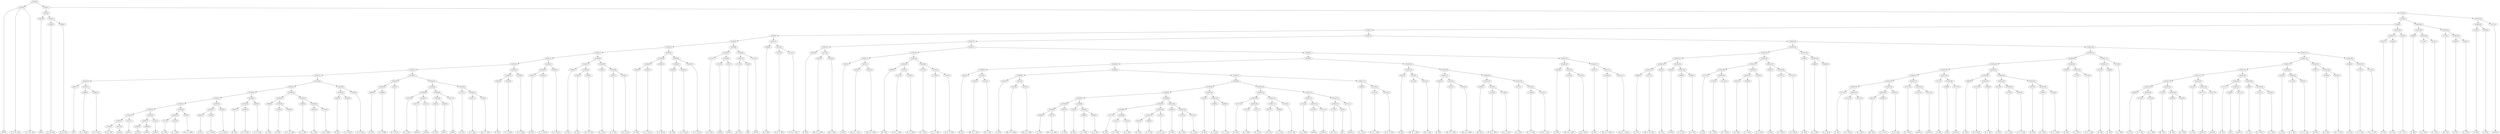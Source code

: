 digraph sample{
"L1916(0)"->"[Dis](0)"
"L1916(0)"->"[C  D  Dis  A](0)"
"L1916(0)"->"[C  D  Dis  A](1)"
"L4637(0)"->"[D](0)"
"L3369(0)"->"[D  Gis  B](0)"
"L3369(1)"->"[D  Gis  B](1)"
"L5294(3)"->"L3369(0)"
"L5294(3)"->"L3369(1)"
"L5294(2)"->"L4637(0)"
"L5294(2)"->"L5294(3)"
"L4637(1)"->"[D](1)"
"L4984(0)"->"[D  G  Ais](0)"
"L4984(1)"->"[D  G  Ais](1)"
"L5294(17)"->"L4984(0)"
"L5294(17)"->"L4984(1)"
"L5294(16)"->"L4637(1)"
"L5294(16)"->"L5294(17)"
"L3104(0)"->"[D  Fis  A](0)"
"L1617(0)"->"[rest](0)"
"L5294(25)"->"L3104(0)"
"L5294(25)"->"L1617(0)"
"L1617(1)"->"[rest](1)"
"L5294(24)"->"L5294(25)"
"L5294(24)"->"L1617(1)"
"L3943(0)"->"[D  E](0)"
"L3068(0)"->"[Fis](0)"
"L5294(27)"->"L3943(0)"
"L5294(27)"->"L3068(0)"
"L1617(2)"->"[rest](2)"
"L5294(26)"->"L5294(27)"
"L5294(26)"->"L1617(2)"
"L5294(23)"->"L5294(24)"
"L5294(23)"->"L5294(26)"
"L3771(0)"->"[G  A](0)"
"L4731(0)"->"[C  G  B](0)"
"L5294(29)"->"L3771(0)"
"L5294(29)"->"L4731(0)"
"L359(0)"->"[Cis  D  G  B](0)"
"L5294(28)"->"L5294(29)"
"L5294(28)"->"L359(0)"
"L5294(22)"->"L5294(23)"
"L5294(22)"->"L5294(28)"
"L3943(1)"->"[D  E](1)"
"L4339(0)"->"[C  D  Fis](0)"
"L5294(31)"->"L3943(1)"
"L5294(31)"->"L4339(0)"
"L4339(1)"->"[C  D  Fis](1)"
"L5294(30)"->"L5294(31)"
"L5294(30)"->"L4339(1)"
"L5294(21)"->"L5294(22)"
"L5294(21)"->"L5294(30)"
"L3943(2)"->"[D  E](2)"
"L4339(2)"->"[C  D  Fis](2)"
"L5294(33)"->"L3943(2)"
"L5294(33)"->"L4339(2)"
"L4339(3)"->"[C  D  Fis](3)"
"L5294(32)"->"L5294(33)"
"L5294(32)"->"L4339(3)"
"L5294(20)"->"L5294(21)"
"L5294(20)"->"L5294(32)"
"L3838(0)"->"[G  B](0)"
"L2285(0)"->"[D  B](0)"
"L2846(0)"->"[D  E  Fis  B](0)"
"L5294(36)"->"L2285(0)"
"L5294(36)"->"L2846(0)"
"L5294(35)"->"L3838(0)"
"L5294(35)"->"L5294(36)"
"L2496(0)"->"[D  G  A](0)"
"L3921(0)"->"[C  D  B](0)"
"L3783(0)"->"[Cis  D  B](0)"
"L5294(38)"->"L3921(0)"
"L5294(38)"->"L3783(0)"
"L5294(37)"->"L2496(0)"
"L5294(37)"->"L5294(38)"
"L5294(34)"->"L5294(35)"
"L5294(34)"->"L5294(37)"
"L5294(19)"->"L5294(20)"
"L5294(19)"->"L5294(34)"
"L3943(3)"->"[D  E](3)"
"L4339(4)"->"[C  D  Fis](4)"
"L5294(40)"->"L3943(3)"
"L5294(40)"->"L4339(4)"
"L4339(5)"->"[C  D  Fis](5)"
"L5294(39)"->"L5294(40)"
"L5294(39)"->"L4339(5)"
"L5294(18)"->"L5294(19)"
"L5294(18)"->"L5294(39)"
"L5294(15)"->"L5294(16)"
"L5294(15)"->"L5294(18)"
"L3943(4)"->"[D  E](4)"
"L4339(6)"->"[C  D  Fis](6)"
"L5294(43)"->"L3943(4)"
"L5294(43)"->"L4339(6)"
"L4339(7)"->"[C  D  Fis](7)"
"L5294(42)"->"L5294(43)"
"L5294(42)"->"L4339(7)"
"L3731(0)"->"[D  G  B](0)"
"L1617(3)"->"[rest](3)"
"L1617(4)"->"[rest](4)"
"L5294(47)"->"L1617(3)"
"L5294(47)"->"L1617(4)"
"L5294(46)"->"L3731(0)"
"L5294(46)"->"L5294(47)"
"L3943(5)"->"[D  E](5)"
"L3068(1)"->"[Fis](1)"
"L5294(49)"->"L3943(5)"
"L5294(49)"->"L3068(1)"
"L1617(5)"->"[rest](5)"
"L5294(48)"->"L5294(49)"
"L5294(48)"->"L1617(5)"
"L5294(45)"->"L5294(46)"
"L5294(45)"->"L5294(48)"
"L3771(1)"->"[G  A](1)"
"L4731(1)"->"[C  G  B](1)"
"L359(1)"->"[Cis  D  G  B](1)"
"L5294(51)"->"L4731(1)"
"L5294(51)"->"L359(1)"
"L5294(50)"->"L3771(1)"
"L5294(50)"->"L5294(51)"
"L5294(44)"->"L5294(45)"
"L5294(44)"->"L5294(50)"
"L5294(41)"->"L5294(42)"
"L5294(41)"->"L5294(44)"
"L5294(14)"->"L5294(15)"
"L5294(14)"->"L5294(41)"
"L3943(6)"->"[D  E](6)"
"L4339(8)"->"[C  D  Fis](8)"
"L5294(53)"->"L3943(6)"
"L5294(53)"->"L4339(8)"
"L4339(9)"->"[C  D  Fis](9)"
"L5294(52)"->"L5294(53)"
"L5294(52)"->"L4339(9)"
"L5294(13)"->"L5294(14)"
"L5294(13)"->"L5294(52)"
"L3943(7)"->"[D  E](7)"
"L4339(10)"->"[C  D  Fis](10)"
"L5294(55)"->"L3943(7)"
"L5294(55)"->"L4339(10)"
"L4339(11)"->"[C  D  Fis](11)"
"L5294(54)"->"L5294(55)"
"L5294(54)"->"L4339(11)"
"L5294(12)"->"L5294(13)"
"L5294(12)"->"L5294(54)"
"L3838(1)"->"[G  B](1)"
"L2285(1)"->"[D  B](1)"
"L2846(1)"->"[D  E  Fis  B](1)"
"L5294(58)"->"L2285(1)"
"L5294(58)"->"L2846(1)"
"L5294(57)"->"L3838(1)"
"L5294(57)"->"L5294(58)"
"L2496(1)"->"[D  G  A](1)"
"L3921(1)"->"[C  D  B](1)"
"L3783(1)"->"[Cis  D  B](1)"
"L5294(60)"->"L3921(1)"
"L5294(60)"->"L3783(1)"
"L5294(59)"->"L2496(1)"
"L5294(59)"->"L5294(60)"
"L5294(56)"->"L5294(57)"
"L5294(56)"->"L5294(59)"
"L5294(11)"->"L5294(12)"
"L5294(11)"->"L5294(56)"
"L3943(8)"->"[D  E](8)"
"L4339(12)"->"[C  D  Fis](12)"
"L5294(63)"->"L3943(8)"
"L5294(63)"->"L4339(12)"
"L4339(13)"->"[C  D  Fis](13)"
"L5294(62)"->"L5294(63)"
"L5294(62)"->"L4339(13)"
"L3943(9)"->"[D  E](9)"
"L4339(14)"->"[C  D  Fis](14)"
"L5294(65)"->"L3943(9)"
"L5294(65)"->"L4339(14)"
"L4339(15)"->"[C  D  Fis](15)"
"L5294(64)"->"L5294(65)"
"L5294(64)"->"L4339(15)"
"L5294(61)"->"L5294(62)"
"L5294(61)"->"L5294(64)"
"L5294(10)"->"L5294(11)"
"L5294(10)"->"L5294(61)"
"L3731(1)"->"[D  G  B](1)"
"L1617(6)"->"[rest](6)"
"L1617(7)"->"[rest](7)"
"L5294(68)"->"L1617(6)"
"L5294(68)"->"L1617(7)"
"L5294(67)"->"L3731(1)"
"L5294(67)"->"L5294(68)"
"L1779(0)"->"[Fis  G](0)"
"L440(0)"->"[A](0)"
"L5294(70)"->"L1779(0)"
"L5294(70)"->"L440(0)"
"L1617(8)"->"[rest](8)"
"L5294(69)"->"L5294(70)"
"L5294(69)"->"L1617(8)"
"L5294(66)"->"L5294(67)"
"L5294(66)"->"L5294(69)"
"L5294(9)"->"L5294(10)"
"L5294(9)"->"L5294(66)"
"L3948(0)"->"[E  G  B](0)"
"L5152(0)"->"[E  Fis  G  B](0)"
"L5152(1)"->"[E  Fis  G  B](1)"
"L5243(0)"->"L5152(0)"
"L5243(0)"->"L5152(1)"
"L5294(71)"->"L3948(0)"
"L5294(71)"->"L5243(0)"
"L5294(8)"->"L5294(9)"
"L5294(8)"->"L5294(71)"
"L4814(0)"->"[E  B](0)"
"L4224(0)"->"[Dis  Fis  A  B](0)"
"L4223(0)"->"[Fis  A  B](0)"
"L5074(0)"->"L4224(0)"
"L5074(0)"->"L4223(0)"
"L5294(74)"->"L4814(0)"
"L5294(74)"->"L5074(0)"
"L4814(1)"->"[E  B](1)"
"L4224(1)"->"[Dis  Fis  A  B](1)"
"L4224(2)"->"[Dis  Fis  A  B](2)"
"L5074(1)"->"L4224(1)"
"L5074(1)"->"L4224(2)"
"L5294(77)"->"L4814(1)"
"L5294(77)"->"L5074(1)"
"L4460(0)"->"[Dis  E](0)"
"L5152(2)"->"[E  Fis  G  B](2)"
"L-1306(0)"->"[E  G  A  B](0)"
"L5243(1)"->"L5152(2)"
"L5243(1)"->"L-1306(0)"
"L5294(79)"->"L4460(0)"
"L5294(79)"->"L5243(1)"
"L4372(0)"->"[C  E  B](0)"
"L-1306(1)"->"[E  G  A  B](1)"
"L5152(3)"->"[E  Fis  G  B](3)"
"L5243(2)"->"L-1306(1)"
"L5243(2)"->"L5152(3)"
"L5294(80)"->"L4372(0)"
"L5294(80)"->"L5243(2)"
"L5294(78)"->"L5294(79)"
"L5294(78)"->"L5294(80)"
"L5294(76)"->"L5294(77)"
"L5294(76)"->"L5294(78)"
"L4814(2)"->"[E  B](2)"
"L4224(3)"->"[Dis  Fis  A  B](3)"
"L4223(1)"->"[Fis  A  B](1)"
"L5074(2)"->"L4224(3)"
"L5074(2)"->"L4223(1)"
"L5294(84)"->"L4814(2)"
"L5294(84)"->"L5074(2)"
"L4814(3)"->"[E  B](3)"
"L4224(4)"->"[Dis  Fis  A  B](4)"
"L4224(5)"->"[Dis  Fis  A  B](5)"
"L5074(3)"->"L4224(4)"
"L5074(3)"->"L4224(5)"
"L5294(86)"->"L4814(3)"
"L5294(86)"->"L5074(3)"
"L3366(0)"->"[E  G](0)"
"L3977(0)"->"[Dis  E  Fis  A](0)"
"L5294(93)"->"L3366(0)"
"L5294(93)"->"L3977(0)"
"L3915(0)"->"[C  D](0)"
"L5294(92)"->"L5294(93)"
"L5294(92)"->"L3915(0)"
"L2285(2)"->"[D  B](2)"
"L4809(0)"->"[C  D  A](0)"
"L4809(1)"->"[C  D  A](1)"
"L5294(95)"->"L4809(0)"
"L5294(95)"->"L4809(1)"
"L5294(94)"->"L2285(2)"
"L5294(94)"->"L5294(95)"
"L5294(91)"->"L5294(92)"
"L5294(91)"->"L5294(94)"
"L3771(2)"->"[G  A](2)"
"L3731(2)"->"[D  G  B](2)"
"L3731(3)"->"[D  G  B](3)"
"L5294(99)"->"L3731(2)"
"L5294(99)"->"L3731(3)"
"L5294(98)"->"L3771(2)"
"L5294(98)"->"L5294(99)"
"L4873(0)"->"[Cis  D](0)"
"L4809(2)"->"[C  D  A](2)"
"L5294(101)"->"L4873(0)"
"L5294(101)"->"L4809(2)"
"L3104(1)"->"[D  Fis  A](1)"
"L5294(100)"->"L5294(101)"
"L5294(100)"->"L3104(1)"
"L5294(97)"->"L5294(98)"
"L5294(97)"->"L5294(100)"
"L3838(2)"->"[G  B](2)"
"L3731(4)"->"[D  G  B](4)"
"L3731(5)"->"[D  G  B](5)"
"L5294(103)"->"L3731(4)"
"L5294(103)"->"L3731(5)"
"L5294(102)"->"L3838(2)"
"L5294(102)"->"L5294(103)"
"L5294(96)"->"L5294(97)"
"L5294(96)"->"L5294(102)"
"L5294(90)"->"L5294(91)"
"L5294(90)"->"L5294(96)"
"L2285(3)"->"[D  B](3)"
"L4809(3)"->"[C  D  A](3)"
"L4809(4)"->"[C  D  A](4)"
"L5294(105)"->"L4809(3)"
"L5294(105)"->"L4809(4)"
"L5294(104)"->"L2285(3)"
"L5294(104)"->"L5294(105)"
"L5294(89)"->"L5294(90)"
"L5294(89)"->"L5294(104)"
"L3771(3)"->"[G  A](3)"
"L3731(6)"->"[D  G  B](6)"
"L3731(7)"->"[D  G  B](7)"
"L5294(109)"->"L3731(6)"
"L5294(109)"->"L3731(7)"
"L5294(108)"->"L3771(3)"
"L5294(108)"->"L5294(109)"
"L4873(1)"->"[Cis  D](1)"
"L4809(5)"->"[C  D  A](5)"
"L5294(111)"->"L4873(1)"
"L5294(111)"->"L4809(5)"
"L3104(2)"->"[D  Fis  A](2)"
"L5294(110)"->"L5294(111)"
"L5294(110)"->"L3104(2)"
"L5294(107)"->"L5294(108)"
"L5294(107)"->"L5294(110)"
"L3731(8)"->"[D  G  B](8)"
"L1617(9)"->"[rest](9)"
"L1617(10)"->"[rest](10)"
"L5294(114)"->"L1617(9)"
"L5294(114)"->"L1617(10)"
"L5294(113)"->"L3731(8)"
"L5294(113)"->"L5294(114)"
"L1779(1)"->"[Fis  G](1)"
"L440(1)"->"[A](1)"
"L5294(116)"->"L1779(1)"
"L5294(116)"->"L440(1)"
"L1617(11)"->"[rest](11)"
"L5294(115)"->"L5294(116)"
"L5294(115)"->"L1617(11)"
"L5294(112)"->"L5294(113)"
"L5294(112)"->"L5294(115)"
"L5294(106)"->"L5294(107)"
"L5294(106)"->"L5294(112)"
"L5294(88)"->"L5294(89)"
"L5294(88)"->"L5294(106)"
"L3948(1)"->"[E  G  B](1)"
"L5152(4)"->"[E  Fis  G  B](4)"
"L5152(5)"->"[E  Fis  G  B](5)"
"L5243(3)"->"L5152(4)"
"L5243(3)"->"L5152(5)"
"L5294(117)"->"L3948(1)"
"L5294(117)"->"L5243(3)"
"L5294(87)"->"L5294(88)"
"L5294(87)"->"L5294(117)"
"L5294(85)"->"L5294(86)"
"L5294(85)"->"L5294(87)"
"L5294(83)"->"L5294(84)"
"L5294(83)"->"L5294(85)"
"L4814(4)"->"[E  B](4)"
"L4224(6)"->"[Dis  Fis  A  B](6)"
"L4223(2)"->"[Fis  A  B](2)"
"L5074(4)"->"L4224(6)"
"L5074(4)"->"L4223(2)"
"L5294(119)"->"L4814(4)"
"L5294(119)"->"L5074(4)"
"L4814(5)"->"[E  B](5)"
"L4224(7)"->"[Dis  Fis  A  B](7)"
"L4224(8)"->"[Dis  Fis  A  B](8)"
"L5074(5)"->"L4224(7)"
"L5074(5)"->"L4224(8)"
"L5294(121)"->"L4814(5)"
"L5294(121)"->"L5074(5)"
"L4460(1)"->"[Dis  E](1)"
"L5152(6)"->"[E  Fis  G  B](6)"
"L-1306(2)"->"[E  G  A  B](2)"
"L5243(4)"->"L5152(6)"
"L5243(4)"->"L-1306(2)"
"L5294(123)"->"L4460(1)"
"L5294(123)"->"L5243(4)"
"L4372(1)"->"[C  E  B](1)"
"L-1306(3)"->"[E  G  A  B](3)"
"L5152(7)"->"[E  Fis  G  B](7)"
"L5243(5)"->"L-1306(3)"
"L5243(5)"->"L5152(7)"
"L5294(124)"->"L4372(1)"
"L5294(124)"->"L5243(5)"
"L5294(122)"->"L5294(123)"
"L5294(122)"->"L5294(124)"
"L5294(120)"->"L5294(121)"
"L5294(120)"->"L5294(122)"
"L5294(118)"->"L5294(119)"
"L5294(118)"->"L5294(120)"
"L5294(82)"->"L5294(83)"
"L5294(82)"->"L5294(118)"
"L4814(6)"->"[E  B](6)"
"L4224(9)"->"[Dis  Fis  A  B](9)"
"L4223(3)"->"[Fis  A  B](3)"
"L5074(6)"->"L4224(9)"
"L5074(6)"->"L4223(3)"
"L5294(126)"->"L4814(6)"
"L5294(126)"->"L5074(6)"
"L4814(7)"->"[E  B](7)"
"L4224(10)"->"[Dis  Fis  A  B](10)"
"L4224(11)"->"[Dis  Fis  A  B](11)"
"L5074(7)"->"L4224(10)"
"L5074(7)"->"L4224(11)"
"L5294(127)"->"L4814(7)"
"L5294(127)"->"L5074(7)"
"L5294(125)"->"L5294(126)"
"L5294(125)"->"L5294(127)"
"L5294(81)"->"L5294(82)"
"L5294(81)"->"L5294(125)"
"L5294(75)"->"L5294(76)"
"L5294(75)"->"L5294(81)"
"L5294(73)"->"L5294(74)"
"L5294(73)"->"L5294(75)"
"L3366(1)"->"[E  G](1)"
"L3977(1)"->"[Dis  E  Fis  A](1)"
"L5294(133)"->"L3366(1)"
"L5294(133)"->"L3977(1)"
"L3915(1)"->"[C  D](1)"
"L5294(132)"->"L5294(133)"
"L5294(132)"->"L3915(1)"
"L2285(4)"->"[D  B](4)"
"L4809(6)"->"[C  D  A](6)"
"L4809(7)"->"[C  D  A](7)"
"L5294(135)"->"L4809(6)"
"L5294(135)"->"L4809(7)"
"L5294(134)"->"L2285(4)"
"L5294(134)"->"L5294(135)"
"L5294(131)"->"L5294(132)"
"L5294(131)"->"L5294(134)"
"L3771(4)"->"[G  A](4)"
"L3731(9)"->"[D  G  B](9)"
"L3731(10)"->"[D  G  B](10)"
"L5294(139)"->"L3731(9)"
"L5294(139)"->"L3731(10)"
"L5294(138)"->"L3771(4)"
"L5294(138)"->"L5294(139)"
"L4873(2)"->"[Cis  D](2)"
"L4809(8)"->"[C  D  A](8)"
"L5294(141)"->"L4873(2)"
"L5294(141)"->"L4809(8)"
"L3104(3)"->"[D  Fis  A](3)"
"L5294(140)"->"L5294(141)"
"L5294(140)"->"L3104(3)"
"L5294(137)"->"L5294(138)"
"L5294(137)"->"L5294(140)"
"L3838(3)"->"[G  B](3)"
"L3731(11)"->"[D  G  B](11)"
"L3731(12)"->"[D  G  B](12)"
"L5294(143)"->"L3731(11)"
"L5294(143)"->"L3731(12)"
"L5294(142)"->"L3838(3)"
"L5294(142)"->"L5294(143)"
"L5294(136)"->"L5294(137)"
"L5294(136)"->"L5294(142)"
"L5294(130)"->"L5294(131)"
"L5294(130)"->"L5294(136)"
"L2285(5)"->"[D  B](5)"
"L4809(9)"->"[C  D  A](9)"
"L4809(10)"->"[C  D  A](10)"
"L5294(145)"->"L4809(9)"
"L5294(145)"->"L4809(10)"
"L5294(144)"->"L2285(5)"
"L5294(144)"->"L5294(145)"
"L5294(129)"->"L5294(130)"
"L5294(129)"->"L5294(144)"
"L3771(5)"->"[G  A](5)"
"L3731(13)"->"[D  G  B](13)"
"L3731(14)"->"[D  G  B](14)"
"L5294(154)"->"L3731(13)"
"L5294(154)"->"L3731(14)"
"L5294(153)"->"L3771(5)"
"L5294(153)"->"L5294(154)"
"L4873(3)"->"[Cis  D](3)"
"L4809(11)"->"[C  D  A](11)"
"L5294(156)"->"L4873(3)"
"L5294(156)"->"L4809(11)"
"L3104(4)"->"[D  Fis  A](4)"
"L5294(155)"->"L5294(156)"
"L5294(155)"->"L3104(4)"
"L5294(152)"->"L5294(153)"
"L5294(152)"->"L5294(155)"
"L3731(15)"->"[D  G  B](15)"
"L1617(12)"->"[rest](12)"
"L1617(13)"->"[rest](13)"
"L5294(158)"->"L1617(12)"
"L5294(158)"->"L1617(13)"
"L5294(157)"->"L3731(15)"
"L5294(157)"->"L5294(158)"
"L5294(151)"->"L5294(152)"
"L5294(151)"->"L5294(157)"
"L3771(6)"->"[G  A](6)"
"L1099(0)"->"[G](0)"
"L1617(14)"->"[rest](14)"
"L5294(160)"->"L1099(0)"
"L5294(160)"->"L1617(14)"
"L5294(159)"->"L3771(6)"
"L5294(159)"->"L5294(160)"
"L5294(150)"->"L5294(151)"
"L5294(150)"->"L5294(159)"
"L3888(0)"->"[F  G](0)"
"L3731(16)"->"[D  G  B](16)"
"L3260(0)"->"[F  G  B](0)"
"L5294(163)"->"L3731(16)"
"L5294(163)"->"L3260(0)"
"L5294(162)"->"L3888(0)"
"L5294(162)"->"L5294(163)"
"L2419(0)"->"[C  E](0)"
"L1753(0)"->"[C  E  G](0)"
"L2673(0)"->"[C  E  F  G](0)"
"L5294(166)"->"L1753(0)"
"L5294(166)"->"L2673(0)"
"L5294(165)"->"L2419(0)"
"L5294(165)"->"L5294(166)"
"L2973(0)"->"[D  F](0)"
"L3260(1)"->"[F  G  B](1)"
"L4163(0)"->"[D  F  G  B](0)"
"L5294(168)"->"L3260(1)"
"L5294(168)"->"L4163(0)"
"L5294(167)"->"L2973(0)"
"L5294(167)"->"L5294(168)"
"L5294(164)"->"L5294(165)"
"L5294(164)"->"L5294(167)"
"L5294(161)"->"L5294(162)"
"L5294(161)"->"L5294(164)"
"L5294(149)"->"L5294(150)"
"L5294(149)"->"L5294(161)"
"L3366(2)"->"[E  G](2)"
"L1753(1)"->"[C  E  G](1)"
"L2752(0)"->"[C  E  G  A](0)"
"L5294(170)"->"L1753(1)"
"L5294(170)"->"L2752(0)"
"L5294(169)"->"L3366(2)"
"L5294(169)"->"L5294(170)"
"L5294(148)"->"L5294(149)"
"L5294(148)"->"L5294(169)"
"L3107(0)"->"[F  A](0)"
"L3560(0)"->"[C  A](0)"
"L5294(172)"->"L3107(0)"
"L5294(172)"->"L3560(0)"
"L4708(0)"->"[C  F  A](0)"
"L5294(171)"->"L5294(172)"
"L5294(171)"->"L4708(0)"
"L5294(147)"->"L5294(148)"
"L5294(147)"->"L5294(171)"
"L3366(3)"->"[E  G](3)"
"L1753(2)"->"[C  E  G](2)"
"L2145(0)"->"[C  G  A](0)"
"L5294(180)"->"L1753(2)"
"L5294(180)"->"L2145(0)"
"L5294(179)"->"L3366(3)"
"L5294(179)"->"L5294(180)"
"L1779(2)"->"[Fis  G](2)"
"L3366(4)"->"[E  G](4)"
"L3820(0)"->"[D  F  B](0)"
"L5294(182)"->"L3366(4)"
"L5294(182)"->"L3820(0)"
"L5294(181)"->"L1779(2)"
"L5294(181)"->"L5294(182)"
"L5294(178)"->"L5294(179)"
"L5294(178)"->"L5294(181)"
"L2419(1)"->"[C  E](1)"
"L1617(15)"->"[rest](15)"
"L1617(16)"->"[rest](16)"
"L5294(184)"->"L1617(15)"
"L5294(184)"->"L1617(16)"
"L5294(183)"->"L2419(1)"
"L5294(183)"->"L5294(184)"
"L5294(177)"->"L5294(178)"
"L5294(177)"->"L5294(183)"
"L3771(7)"->"[G  A](7)"
"L1099(1)"->"[G](1)"
"L1617(17)"->"[rest](17)"
"L5294(187)"->"L1099(1)"
"L5294(187)"->"L1617(17)"
"L5294(186)"->"L3771(7)"
"L5294(186)"->"L5294(187)"
"L3888(1)"->"[F  G](1)"
"L3731(17)"->"[D  G  B](17)"
"L3260(2)"->"[F  G  B](2)"
"L5294(189)"->"L3731(17)"
"L5294(189)"->"L3260(2)"
"L5294(188)"->"L3888(1)"
"L5294(188)"->"L5294(189)"
"L5294(185)"->"L5294(186)"
"L5294(185)"->"L5294(188)"
"L5294(176)"->"L5294(177)"
"L5294(176)"->"L5294(185)"
"L2419(2)"->"[C  E](2)"
"L1753(3)"->"[C  E  G](3)"
"L2673(1)"->"[C  E  F  G](1)"
"L5294(191)"->"L1753(3)"
"L5294(191)"->"L2673(1)"
"L5294(190)"->"L2419(2)"
"L5294(190)"->"L5294(191)"
"L5294(175)"->"L5294(176)"
"L5294(175)"->"L5294(190)"
"L2973(1)"->"[D  F](1)"
"L3260(3)"->"[F  G  B](3)"
"L4163(1)"->"[D  F  G  B](1)"
"L5294(193)"->"L3260(3)"
"L5294(193)"->"L4163(1)"
"L5294(192)"->"L2973(1)"
"L5294(192)"->"L5294(193)"
"L5294(174)"->"L5294(175)"
"L5294(174)"->"L5294(192)"
"L3366(5)"->"[E  G](5)"
"L1753(4)"->"[C  E  G](4)"
"L2752(1)"->"[C  E  G  A](1)"
"L5294(195)"->"L1753(4)"
"L5294(195)"->"L2752(1)"
"L5294(194)"->"L3366(5)"
"L5294(194)"->"L5294(195)"
"L5294(173)"->"L5294(174)"
"L5294(173)"->"L5294(194)"
"L5294(146)"->"L5294(147)"
"L5294(146)"->"L5294(173)"
"L5294(128)"->"L5294(129)"
"L5294(128)"->"L5294(146)"
"L5294(72)"->"L5294(73)"
"L5294(72)"->"L5294(128)"
"L5294(7)"->"L5294(8)"
"L5294(7)"->"L5294(72)"
"L3107(1)"->"[F  A](1)"
"L3560(1)"->"[C  A](1)"
"L5294(197)"->"L3107(1)"
"L5294(197)"->"L3560(1)"
"L4708(1)"->"[C  F  A](1)"
"L5294(196)"->"L5294(197)"
"L5294(196)"->"L4708(1)"
"L5294(6)"->"L5294(7)"
"L5294(6)"->"L5294(196)"
"L3366(6)"->"[E  G](6)"
"L1753(5)"->"[C  E  G](5)"
"L2145(1)"->"[C  G  A](1)"
"L5294(200)"->"L1753(5)"
"L5294(200)"->"L2145(1)"
"L5294(199)"->"L3366(6)"
"L5294(199)"->"L5294(200)"
"L1779(3)"->"[Fis  G](3)"
"L3366(7)"->"[E  G](7)"
"L3820(1)"->"[D  F  B](1)"
"L5294(202)"->"L3366(7)"
"L5294(202)"->"L3820(1)"
"L5294(201)"->"L1779(3)"
"L5294(201)"->"L5294(202)"
"L5294(198)"->"L5294(199)"
"L5294(198)"->"L5294(201)"
"L5294(5)"->"L5294(6)"
"L5294(5)"->"L5294(198)"
"L2419(3)"->"[C  E](3)"
"L2419(4)"->"[C  E](4)"
"L5294(204)"->"L2419(3)"
"L5294(204)"->"L2419(4)"
"L1617(18)"->"[rest](18)"
"L5294(203)"->"L5294(204)"
"L5294(203)"->"L1617(18)"
"L5294(4)"->"L5294(5)"
"L5294(4)"->"L5294(203)"
"L5294(1)"->"L5294(2)"
"L5294(1)"->"L5294(4)"
"L5294(0)"->"L1916(0)"
"L5294(0)"->"L5294(1)"
{rank = min; "L5294(0)"}
{rank = same; "L1916(0)"; "L5294(1)";}
{rank = same; "L5294(2)"; "L5294(4)";}
{rank = same; "L4637(0)"; "L5294(3)"; "L5294(5)"; "L5294(203)";}
{rank = same; "L3369(0)"; "L3369(1)"; "L5294(6)"; "L5294(198)"; "L5294(204)"; "L1617(18)";}
{rank = same; "L5294(7)"; "L5294(196)"; "L5294(199)"; "L5294(201)"; "L2419(3)"; "L2419(4)";}
{rank = same; "L5294(8)"; "L5294(72)"; "L5294(197)"; "L4708(1)"; "L3366(6)"; "L5294(200)"; "L1779(3)"; "L5294(202)";}
{rank = same; "L5294(9)"; "L5294(71)"; "L5294(73)"; "L5294(128)"; "L3107(1)"; "L3560(1)"; "L1753(5)"; "L2145(1)"; "L3366(7)"; "L3820(1)";}
{rank = same; "L5294(10)"; "L5294(66)"; "L3948(0)"; "L5243(0)"; "L5294(74)"; "L5294(75)"; "L5294(129)"; "L5294(146)";}
{rank = same; "L5294(11)"; "L5294(61)"; "L5294(67)"; "L5294(69)"; "L5152(0)"; "L5152(1)"; "L4814(0)"; "L5074(0)"; "L5294(76)"; "L5294(81)"; "L5294(130)"; "L5294(144)"; "L5294(147)"; "L5294(173)";}
{rank = same; "L5294(12)"; "L5294(56)"; "L5294(62)"; "L5294(64)"; "L3731(1)"; "L5294(68)"; "L5294(70)"; "L1617(8)"; "L4224(0)"; "L4223(0)"; "L5294(77)"; "L5294(78)"; "L5294(82)"; "L5294(125)"; "L5294(131)"; "L5294(136)"; "L2285(5)"; "L5294(145)"; "L5294(148)"; "L5294(171)"; "L5294(174)"; "L5294(194)";}
{rank = same; "L5294(13)"; "L5294(54)"; "L5294(57)"; "L5294(59)"; "L5294(63)"; "L4339(13)"; "L5294(65)"; "L4339(15)"; "L1617(6)"; "L1617(7)"; "L1779(0)"; "L440(0)"; "L4814(1)"; "L5074(1)"; "L5294(79)"; "L5294(80)"; "L5294(83)"; "L5294(118)"; "L5294(126)"; "L5294(127)"; "L5294(132)"; "L5294(134)"; "L5294(137)"; "L5294(142)"; "L4809(9)"; "L4809(10)"; "L5294(149)"; "L5294(169)"; "L5294(172)"; "L4708(0)"; "L5294(175)"; "L5294(192)"; "L3366(5)"; "L5294(195)";}
{rank = same; "L5294(14)"; "L5294(52)"; "L5294(55)"; "L4339(11)"; "L3838(1)"; "L5294(58)"; "L2496(1)"; "L5294(60)"; "L3943(8)"; "L4339(12)"; "L3943(9)"; "L4339(14)"; "L4224(1)"; "L4224(2)"; "L4460(0)"; "L5243(1)"; "L4372(0)"; "L5243(2)"; "L5294(84)"; "L5294(85)"; "L5294(119)"; "L5294(120)"; "L4814(6)"; "L5074(6)"; "L4814(7)"; "L5074(7)"; "L5294(133)"; "L3915(1)"; "L2285(4)"; "L5294(135)"; "L5294(138)"; "L5294(140)"; "L3838(3)"; "L5294(143)"; "L5294(150)"; "L5294(161)"; "L3366(2)"; "L5294(170)"; "L3107(0)"; "L3560(0)"; "L5294(176)"; "L5294(190)"; "L2973(1)"; "L5294(193)"; "L1753(4)"; "L2752(1)";}
{rank = same; "L5294(15)"; "L5294(41)"; "L5294(53)"; "L4339(9)"; "L3943(7)"; "L4339(10)"; "L2285(1)"; "L2846(1)"; "L3921(1)"; "L3783(1)"; "L5152(2)"; "L-1306(0)"; "L-1306(1)"; "L5152(3)"; "L4814(2)"; "L5074(2)"; "L5294(86)"; "L5294(87)"; "L4814(4)"; "L5074(4)"; "L5294(121)"; "L5294(122)"; "L4224(9)"; "L4223(3)"; "L4224(10)"; "L4224(11)"; "L3366(1)"; "L3977(1)"; "L4809(6)"; "L4809(7)"; "L3771(4)"; "L5294(139)"; "L5294(141)"; "L3104(3)"; "L3731(11)"; "L3731(12)"; "L5294(151)"; "L5294(159)"; "L5294(162)"; "L5294(164)"; "L1753(1)"; "L2752(0)"; "L5294(177)"; "L5294(185)"; "L2419(2)"; "L5294(191)"; "L3260(3)"; "L4163(1)";}
{rank = same; "L5294(16)"; "L5294(18)"; "L5294(42)"; "L5294(44)"; "L3943(6)"; "L4339(8)"; "L4224(3)"; "L4223(1)"; "L4814(3)"; "L5074(3)"; "L5294(88)"; "L5294(117)"; "L4224(6)"; "L4223(2)"; "L4814(5)"; "L5074(5)"; "L5294(123)"; "L5294(124)"; "L3731(9)"; "L3731(10)"; "L4873(2)"; "L4809(8)"; "L5294(152)"; "L5294(157)"; "L3771(6)"; "L5294(160)"; "L3888(0)"; "L5294(163)"; "L5294(165)"; "L5294(167)"; "L5294(178)"; "L5294(183)"; "L5294(186)"; "L5294(188)"; "L1753(3)"; "L2673(1)";}
{rank = same; "L4637(1)"; "L5294(17)"; "L5294(19)"; "L5294(39)"; "L5294(43)"; "L4339(7)"; "L5294(45)"; "L5294(50)"; "L4224(4)"; "L4224(5)"; "L5294(89)"; "L5294(106)"; "L3948(1)"; "L5243(3)"; "L4224(7)"; "L4224(8)"; "L4460(1)"; "L5243(4)"; "L4372(1)"; "L5243(5)"; "L5294(153)"; "L5294(155)"; "L3731(15)"; "L5294(158)"; "L1099(0)"; "L1617(14)"; "L3731(16)"; "L3260(0)"; "L2419(0)"; "L5294(166)"; "L2973(0)"; "L5294(168)"; "L5294(179)"; "L5294(181)"; "L2419(1)"; "L5294(184)"; "L3771(7)"; "L5294(187)"; "L3888(1)"; "L5294(189)";}
{rank = same; "L4984(0)"; "L4984(1)"; "L5294(20)"; "L5294(34)"; "L5294(40)"; "L4339(5)"; "L3943(4)"; "L4339(6)"; "L5294(46)"; "L5294(48)"; "L3771(1)"; "L5294(51)"; "L5294(90)"; "L5294(104)"; "L5294(107)"; "L5294(112)"; "L5152(4)"; "L5152(5)"; "L5152(6)"; "L-1306(2)"; "L-1306(3)"; "L5152(7)"; "L3771(5)"; "L5294(154)"; "L5294(156)"; "L3104(4)"; "L1617(12)"; "L1617(13)"; "L1753(0)"; "L2673(0)"; "L3260(1)"; "L4163(0)"; "L3366(3)"; "L5294(180)"; "L1779(2)"; "L5294(182)"; "L1617(15)"; "L1617(16)"; "L1099(1)"; "L1617(17)"; "L3731(17)"; "L3260(2)";}
{rank = same; "L5294(21)"; "L5294(32)"; "L5294(35)"; "L5294(37)"; "L3943(3)"; "L4339(4)"; "L3731(0)"; "L5294(47)"; "L5294(49)"; "L1617(5)"; "L4731(1)"; "L359(1)"; "L5294(91)"; "L5294(96)"; "L2285(3)"; "L5294(105)"; "L5294(108)"; "L5294(110)"; "L5294(113)"; "L5294(115)"; "L3731(13)"; "L3731(14)"; "L4873(3)"; "L4809(11)"; "L1753(2)"; "L2145(0)"; "L3366(4)"; "L3820(0)";}
{rank = same; "L5294(22)"; "L5294(30)"; "L5294(33)"; "L4339(3)"; "L3838(0)"; "L5294(36)"; "L2496(0)"; "L5294(38)"; "L1617(3)"; "L1617(4)"; "L3943(5)"; "L3068(1)"; "L5294(92)"; "L5294(94)"; "L5294(97)"; "L5294(102)"; "L4809(3)"; "L4809(4)"; "L3771(3)"; "L5294(109)"; "L5294(111)"; "L3104(2)"; "L3731(8)"; "L5294(114)"; "L5294(116)"; "L1617(11)";}
{rank = same; "L5294(23)"; "L5294(28)"; "L5294(31)"; "L4339(1)"; "L3943(2)"; "L4339(2)"; "L2285(0)"; "L2846(0)"; "L3921(0)"; "L3783(0)"; "L5294(93)"; "L3915(0)"; "L2285(2)"; "L5294(95)"; "L5294(98)"; "L5294(100)"; "L3838(2)"; "L5294(103)"; "L3731(6)"; "L3731(7)"; "L4873(1)"; "L4809(5)"; "L1617(9)"; "L1617(10)"; "L1779(1)"; "L440(1)";}
{rank = same; "L5294(24)"; "L5294(26)"; "L5294(29)"; "L359(0)"; "L3943(1)"; "L4339(0)"; "L3366(0)"; "L3977(0)"; "L4809(0)"; "L4809(1)"; "L3771(2)"; "L5294(99)"; "L5294(101)"; "L3104(1)"; "L3731(4)"; "L3731(5)";}
{rank = same; "L5294(25)"; "L1617(1)"; "L5294(27)"; "L1617(2)"; "L3771(0)"; "L4731(0)"; "L3731(2)"; "L3731(3)"; "L4873(0)"; "L4809(2)";}
{rank = same; "L3104(0)"; "L1617(0)"; "L3943(0)"; "L3068(0)";}
{rank = max; "[A](0)"; "[A](1)"; "[C  A](0)"; "[C  A](1)"; "[C  D  A](0)"; "[C  D  A](1)"; "[C  D  A](10)"; "[C  D  A](11)"; "[C  D  A](2)"; "[C  D  A](3)"; "[C  D  A](4)"; "[C  D  A](5)"; "[C  D  A](6)"; "[C  D  A](7)"; "[C  D  A](8)"; "[C  D  A](9)"; "[C  D  B](0)"; "[C  D  B](1)"; "[C  D  Dis  A](0)"; "[C  D  Dis  A](1)"; "[C  D  Fis](0)"; "[C  D  Fis](1)"; "[C  D  Fis](10)"; "[C  D  Fis](11)"; "[C  D  Fis](12)"; "[C  D  Fis](13)"; "[C  D  Fis](14)"; "[C  D  Fis](15)"; "[C  D  Fis](2)"; "[C  D  Fis](3)"; "[C  D  Fis](4)"; "[C  D  Fis](5)"; "[C  D  Fis](6)"; "[C  D  Fis](7)"; "[C  D  Fis](8)"; "[C  D  Fis](9)"; "[C  D](0)"; "[C  D](1)"; "[C  E  B](0)"; "[C  E  B](1)"; "[C  E  F  G](0)"; "[C  E  F  G](1)"; "[C  E  G  A](0)"; "[C  E  G  A](1)"; "[C  E  G](0)"; "[C  E  G](1)"; "[C  E  G](2)"; "[C  E  G](3)"; "[C  E  G](4)"; "[C  E  G](5)"; "[C  E](0)"; "[C  E](1)"; "[C  E](2)"; "[C  E](3)"; "[C  E](4)"; "[C  F  A](0)"; "[C  F  A](1)"; "[C  G  A](0)"; "[C  G  A](1)"; "[C  G  B](0)"; "[C  G  B](1)"; "[Cis  D  B](0)"; "[Cis  D  B](1)"; "[Cis  D  G  B](0)"; "[Cis  D  G  B](1)"; "[Cis  D](0)"; "[Cis  D](1)"; "[Cis  D](2)"; "[Cis  D](3)"; "[D  B](0)"; "[D  B](1)"; "[D  B](2)"; "[D  B](3)"; "[D  B](4)"; "[D  B](5)"; "[D  E  Fis  B](0)"; "[D  E  Fis  B](1)"; "[D  E](0)"; "[D  E](1)"; "[D  E](2)"; "[D  E](3)"; "[D  E](4)"; "[D  E](5)"; "[D  E](6)"; "[D  E](7)"; "[D  E](8)"; "[D  E](9)"; "[D  F  B](0)"; "[D  F  B](1)"; "[D  F  G  B](0)"; "[D  F  G  B](1)"; "[D  F](0)"; "[D  F](1)"; "[D  Fis  A](0)"; "[D  Fis  A](1)"; "[D  Fis  A](2)"; "[D  Fis  A](3)"; "[D  Fis  A](4)"; "[D  G  A](0)"; "[D  G  A](1)"; "[D  G  Ais](0)"; "[D  G  Ais](1)"; "[D  G  B](0)"; "[D  G  B](1)"; "[D  G  B](10)"; "[D  G  B](11)"; "[D  G  B](12)"; "[D  G  B](13)"; "[D  G  B](14)"; "[D  G  B](15)"; "[D  G  B](16)"; "[D  G  B](17)"; "[D  G  B](2)"; "[D  G  B](3)"; "[D  G  B](4)"; "[D  G  B](5)"; "[D  G  B](6)"; "[D  G  B](7)"; "[D  G  B](8)"; "[D  G  B](9)"; "[D  Gis  B](0)"; "[D  Gis  B](1)"; "[D](0)"; "[D](1)"; "[Dis  E  Fis  A](0)"; "[Dis  E  Fis  A](1)"; "[Dis  E](0)"; "[Dis  E](1)"; "[Dis  Fis  A  B](0)"; "[Dis  Fis  A  B](1)"; "[Dis  Fis  A  B](10)"; "[Dis  Fis  A  B](11)"; "[Dis  Fis  A  B](2)"; "[Dis  Fis  A  B](3)"; "[Dis  Fis  A  B](4)"; "[Dis  Fis  A  B](5)"; "[Dis  Fis  A  B](6)"; "[Dis  Fis  A  B](7)"; "[Dis  Fis  A  B](8)"; "[Dis  Fis  A  B](9)"; "[Dis](0)"; "[E  B](0)"; "[E  B](1)"; "[E  B](2)"; "[E  B](3)"; "[E  B](4)"; "[E  B](5)"; "[E  B](6)"; "[E  B](7)"; "[E  Fis  G  B](0)"; "[E  Fis  G  B](1)"; "[E  Fis  G  B](2)"; "[E  Fis  G  B](3)"; "[E  Fis  G  B](4)"; "[E  Fis  G  B](5)"; "[E  Fis  G  B](6)"; "[E  Fis  G  B](7)"; "[E  G  A  B](0)"; "[E  G  A  B](1)"; "[E  G  A  B](2)"; "[E  G  A  B](3)"; "[E  G  B](0)"; "[E  G  B](1)"; "[E  G](0)"; "[E  G](1)"; "[E  G](2)"; "[E  G](3)"; "[E  G](4)"; "[E  G](5)"; "[E  G](6)"; "[E  G](7)"; "[F  A](0)"; "[F  A](1)"; "[F  G  B](0)"; "[F  G  B](1)"; "[F  G  B](2)"; "[F  G  B](3)"; "[F  G](0)"; "[F  G](1)"; "[Fis  A  B](0)"; "[Fis  A  B](1)"; "[Fis  A  B](2)"; "[Fis  A  B](3)"; "[Fis  G](0)"; "[Fis  G](1)"; "[Fis  G](2)"; "[Fis  G](3)"; "[Fis](0)"; "[Fis](1)"; "[G  A](0)"; "[G  A](1)"; "[G  A](2)"; "[G  A](3)"; "[G  A](4)"; "[G  A](5)"; "[G  A](6)"; "[G  A](7)"; "[G  B](0)"; "[G  B](1)"; "[G  B](2)"; "[G  B](3)"; "[G](0)"; "[G](1)"; "[rest](0)"; "[rest](1)"; "[rest](10)"; "[rest](11)"; "[rest](12)"; "[rest](13)"; "[rest](14)"; "[rest](15)"; "[rest](16)"; "[rest](17)"; "[rest](18)"; "[rest](2)"; "[rest](3)"; "[rest](4)"; "[rest](5)"; "[rest](6)"; "[rest](7)"; "[rest](8)"; "[rest](9)";}
}